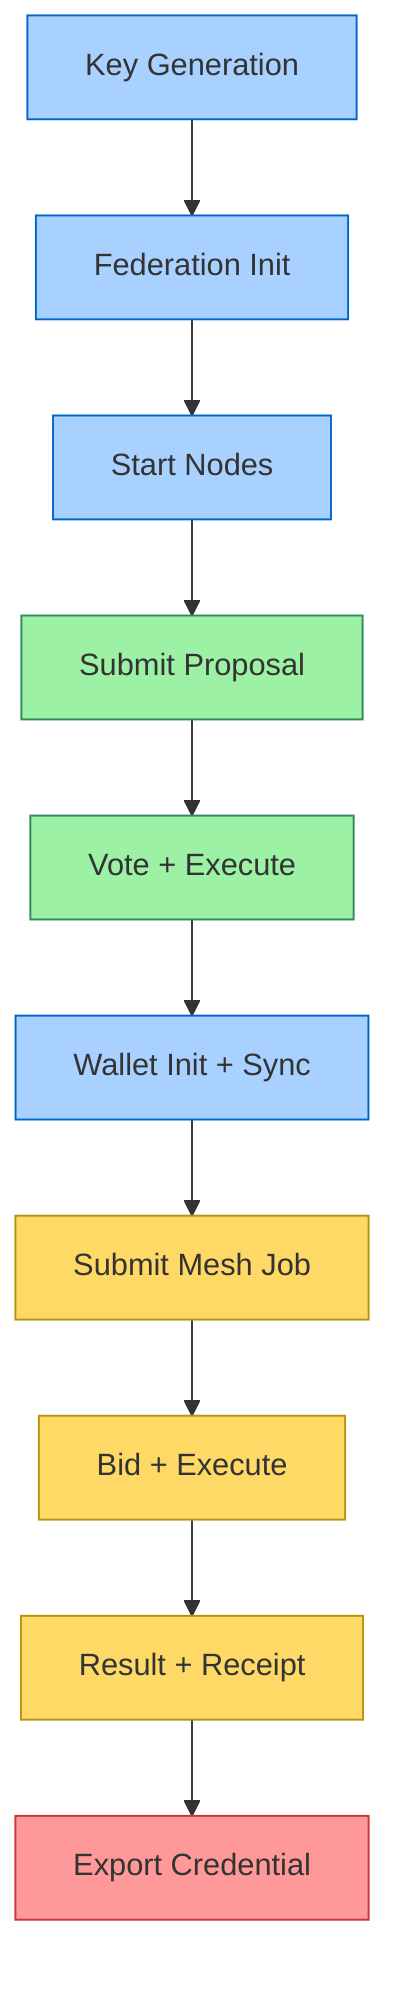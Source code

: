flowchart TD
    A[Key Generation] --> B[Federation Init]
    B --> C[Start Nodes]
    C --> D[Submit Proposal]
    D --> E[Vote + Execute]
    E --> F[Wallet Init + Sync]
    F --> G[Submit Mesh Job]
    G --> H[Bid + Execute]
    H --> I[Result + Receipt]
    I --> J[Export Credential]
    
    style A fill:#a8d1ff,stroke:#0066cc
    style B fill:#a8d1ff,stroke:#0066cc
    style C fill:#a8d1ff,stroke:#0066cc
    style D fill:#9cf1a4,stroke:#2e8b57
    style E fill:#9cf1a4,stroke:#2e8b57
    style F fill:#a8d1ff,stroke:#0066cc
    style G fill:#ffd966,stroke:#b7950b
    style H fill:#ffd966,stroke:#b7950b
    style I fill:#ffd966,stroke:#b7950b
    style J fill:#ff9999,stroke:#cc3333
    
    classDef federation fill:#a8d1ff,stroke:#0066cc;
    classDef governance fill:#9cf1a4,stroke:#2e8b57;
    classDef mesh fill:#ffd966,stroke:#b7950b;
    classDef credential fill:#ff9999,stroke:#cc3333;